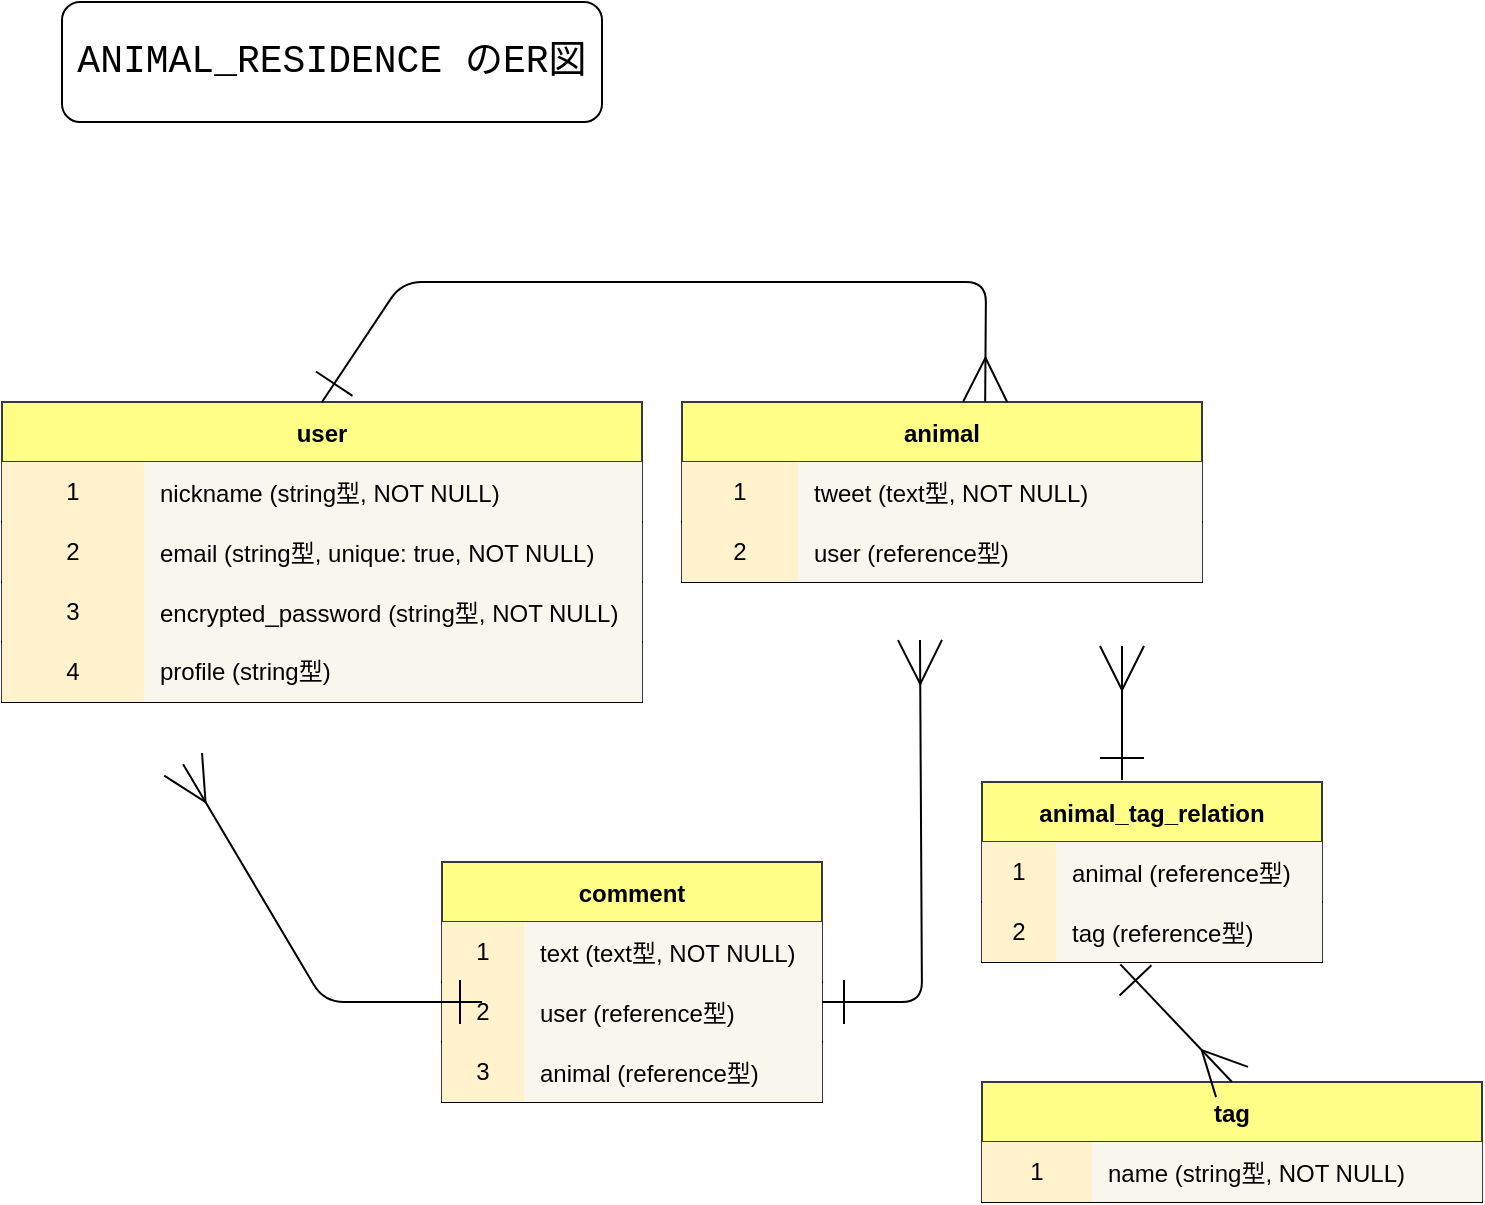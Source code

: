 <mxfile>
    <diagram id="jfAOW5W5N8LRlynulLhS" name="ページ1">
        <mxGraphModel dx="473" dy="455" grid="1" gridSize="10" guides="1" tooltips="1" connect="1" arrows="1" fold="1" page="1" pageScale="1" pageWidth="827" pageHeight="1169" math="0" shadow="0">
            <root>
                <mxCell id="0"/>
                <mxCell id="1" parent="0"/>
                <mxCell id="2" value="&lt;h3 style=&quot;font-family: &amp;#34;menlo&amp;#34; , &amp;#34;monaco&amp;#34; , &amp;#34;courier new&amp;#34; , monospace ; line-height: 18px&quot;&gt;&lt;font style=&quot;font-weight: normal ; font-size: 19px&quot;&gt;ANIMAL_RESIDENCE のER図&lt;/font&gt;&lt;/h3&gt;" style="rounded=1;whiteSpace=wrap;html=1;align=center;" vertex="1" parent="1">
                    <mxGeometry x="70" y="20" width="270" height="60" as="geometry"/>
                </mxCell>
                <mxCell id="3" value="user" style="shape=table;startSize=30;container=1;collapsible=0;childLayout=tableLayout;fixedRows=1;rowLines=0;fontStyle=1;align=center;strokeColor=#36393d;labelBackgroundColor=none;fillColor=#ffff88;" vertex="1" parent="1">
                    <mxGeometry x="40" y="220" width="320" height="150" as="geometry"/>
                </mxCell>
                <mxCell id="4" value="" style="shape=partialRectangle;html=1;whiteSpace=wrap;collapsible=0;dropTarget=0;pointerEvents=0;fillColor=none;top=0;left=0;bottom=1;right=0;points=[[0,0.5],[1,0.5]];portConstraint=eastwest;" vertex="1" parent="3">
                    <mxGeometry y="30" width="320" height="30" as="geometry"/>
                </mxCell>
                <mxCell id="5" value="1" style="shape=partialRectangle;html=1;whiteSpace=wrap;connectable=0;fillColor=#fff2cc;top=0;left=0;bottom=0;right=0;overflow=hidden;strokeColor=#d6b656;" vertex="1" parent="4">
                    <mxGeometry width="71" height="30" as="geometry"/>
                </mxCell>
                <mxCell id="6" value="&lt;div style=&quot;line-height: 18px&quot;&gt;nickname (string型, NOT NULL)&lt;/div&gt;" style="shape=partialRectangle;html=1;whiteSpace=wrap;connectable=0;fillColor=#f9f7ed;top=0;left=0;bottom=0;right=0;align=left;spacingLeft=6;overflow=hidden;strokeColor=#36393d;" vertex="1" parent="4">
                    <mxGeometry x="71" width="249" height="30" as="geometry"/>
                </mxCell>
                <mxCell id="13" value="" style="shape=partialRectangle;html=1;whiteSpace=wrap;collapsible=0;dropTarget=0;pointerEvents=0;fillColor=none;top=0;left=0;bottom=1;right=0;points=[[0,0.5],[1,0.5]];portConstraint=eastwest;" vertex="1" parent="3">
                    <mxGeometry y="60" width="320" height="30" as="geometry"/>
                </mxCell>
                <mxCell id="14" value="2" style="shape=partialRectangle;html=1;whiteSpace=wrap;connectable=0;fillColor=#fff2cc;top=0;left=0;bottom=0;right=0;overflow=hidden;strokeColor=#d6b656;" vertex="1" parent="13">
                    <mxGeometry width="71" height="30" as="geometry"/>
                </mxCell>
                <mxCell id="15" value="&lt;div style=&quot;line-height: 18px&quot;&gt;&lt;span style=&quot;text-align: center&quot;&gt;email (string型, unique: true,&amp;nbsp;NOT NULL)&lt;/span&gt;&lt;br&gt;&lt;/div&gt;" style="shape=partialRectangle;html=1;whiteSpace=wrap;connectable=0;fillColor=#f9f7ed;top=0;left=0;bottom=0;right=0;align=left;spacingLeft=6;overflow=hidden;strokeColor=#36393d;" vertex="1" parent="13">
                    <mxGeometry x="71" width="249" height="30" as="geometry"/>
                </mxCell>
                <mxCell id="26" value="" style="shape=partialRectangle;html=1;whiteSpace=wrap;collapsible=0;dropTarget=0;pointerEvents=0;fillColor=none;top=0;left=0;bottom=1;right=0;points=[[0,0.5],[1,0.5]];portConstraint=eastwest;" vertex="1" parent="3">
                    <mxGeometry y="90" width="320" height="30" as="geometry"/>
                </mxCell>
                <mxCell id="27" value="3" style="shape=partialRectangle;html=1;whiteSpace=wrap;connectable=0;fillColor=#fff2cc;top=0;left=0;bottom=0;right=0;overflow=hidden;strokeColor=#d6b656;" vertex="1" parent="26">
                    <mxGeometry width="71" height="30" as="geometry"/>
                </mxCell>
                <mxCell id="28" value="&lt;div style=&quot;line-height: 18px&quot;&gt;&lt;span style=&quot;text-align: center&quot;&gt;encrypted_password (string型, NOT NULL)&lt;/span&gt;&lt;br&gt;&lt;/div&gt;" style="shape=partialRectangle;html=1;whiteSpace=wrap;connectable=0;fillColor=#f9f7ed;top=0;left=0;bottom=0;right=0;align=left;spacingLeft=6;overflow=hidden;strokeColor=#36393d;" vertex="1" parent="26">
                    <mxGeometry x="71" width="249" height="30" as="geometry"/>
                </mxCell>
                <mxCell id="29" value="" style="shape=partialRectangle;html=1;whiteSpace=wrap;collapsible=0;dropTarget=0;pointerEvents=0;fillColor=none;top=0;left=0;bottom=1;right=0;points=[[0,0.5],[1,0.5]];portConstraint=eastwest;" vertex="1" parent="3">
                    <mxGeometry y="120" width="320" height="30" as="geometry"/>
                </mxCell>
                <mxCell id="30" value="4" style="shape=partialRectangle;html=1;whiteSpace=wrap;connectable=0;fillColor=#fff2cc;top=0;left=0;bottom=0;right=0;overflow=hidden;strokeColor=#d6b656;" vertex="1" parent="29">
                    <mxGeometry width="71" height="30" as="geometry"/>
                </mxCell>
                <mxCell id="31" value="&lt;div style=&quot;line-height: 18px&quot;&gt;&lt;/div&gt;&lt;span style=&quot;text-align: center&quot;&gt;profile (string型)&lt;/span&gt;" style="shape=partialRectangle;html=1;whiteSpace=wrap;connectable=0;fillColor=#f9f7ed;top=0;left=0;bottom=0;right=0;align=left;spacingLeft=6;overflow=hidden;strokeColor=#36393d;" vertex="1" parent="29">
                    <mxGeometry x="71" width="249" height="30" as="geometry"/>
                </mxCell>
                <mxCell id="43" value="animal" style="shape=table;startSize=30;container=1;collapsible=0;childLayout=tableLayout;fixedRows=1;rowLines=0;fontStyle=1;align=center;strokeColor=#36393d;labelBackgroundColor=none;fillColor=#ffff88;" vertex="1" parent="1">
                    <mxGeometry x="380" y="220" width="260" height="90" as="geometry"/>
                </mxCell>
                <mxCell id="44" value="" style="shape=partialRectangle;html=1;whiteSpace=wrap;collapsible=0;dropTarget=0;pointerEvents=0;fillColor=none;top=0;left=0;bottom=1;right=0;points=[[0,0.5],[1,0.5]];portConstraint=eastwest;" vertex="1" parent="43">
                    <mxGeometry y="30" width="260" height="30" as="geometry"/>
                </mxCell>
                <mxCell id="45" value="1" style="shape=partialRectangle;html=1;whiteSpace=wrap;connectable=0;fillColor=#fff2cc;top=0;left=0;bottom=0;right=0;overflow=hidden;strokeColor=#d6b656;" vertex="1" parent="44">
                    <mxGeometry width="58" height="30" as="geometry"/>
                </mxCell>
                <mxCell id="46" value="&lt;div style=&quot;line-height: 18px&quot;&gt;&lt;span style=&quot;text-align: center&quot;&gt;tweet (text型, NOT NULL)&lt;/span&gt;&lt;br&gt;&lt;/div&gt;" style="shape=partialRectangle;html=1;whiteSpace=wrap;connectable=0;fillColor=#f9f7ed;top=0;left=0;bottom=0;right=0;align=left;spacingLeft=6;overflow=hidden;strokeColor=#36393d;" vertex="1" parent="44">
                    <mxGeometry x="58" width="202" height="30" as="geometry"/>
                </mxCell>
                <mxCell id="80" value="" style="shape=partialRectangle;html=1;whiteSpace=wrap;collapsible=0;dropTarget=0;pointerEvents=0;fillColor=none;top=0;left=0;bottom=1;right=0;points=[[0,0.5],[1,0.5]];portConstraint=eastwest;" vertex="1" parent="43">
                    <mxGeometry y="60" width="260" height="30" as="geometry"/>
                </mxCell>
                <mxCell id="81" value="2" style="shape=partialRectangle;html=1;whiteSpace=wrap;connectable=0;fillColor=#fff2cc;top=0;left=0;bottom=0;right=0;overflow=hidden;strokeColor=#d6b656;" vertex="1" parent="80">
                    <mxGeometry width="58" height="30" as="geometry"/>
                </mxCell>
                <mxCell id="82" value="&lt;div style=&quot;line-height: 18px&quot;&gt;user (reference型)&lt;/div&gt;" style="shape=partialRectangle;html=1;whiteSpace=wrap;connectable=0;fillColor=#f9f7ed;top=0;left=0;bottom=0;right=0;align=left;spacingLeft=6;overflow=hidden;strokeColor=#36393d;" vertex="1" parent="80">
                    <mxGeometry x="58" width="202" height="30" as="geometry"/>
                </mxCell>
                <mxCell id="59" value="comment" style="shape=table;startSize=30;container=1;collapsible=0;childLayout=tableLayout;fixedRows=1;rowLines=0;fontStyle=1;align=center;strokeColor=#36393d;labelBackgroundColor=none;fillColor=#ffff88;" vertex="1" parent="1">
                    <mxGeometry x="260" y="450" width="190" height="120" as="geometry"/>
                </mxCell>
                <mxCell id="60" value="" style="shape=partialRectangle;html=1;whiteSpace=wrap;collapsible=0;dropTarget=0;pointerEvents=0;fillColor=none;top=0;left=0;bottom=1;right=0;points=[[0,0.5],[1,0.5]];portConstraint=eastwest;" vertex="1" parent="59">
                    <mxGeometry y="30" width="190" height="30" as="geometry"/>
                </mxCell>
                <mxCell id="61" value="1" style="shape=partialRectangle;html=1;whiteSpace=wrap;connectable=0;fillColor=#fff2cc;top=0;left=0;bottom=0;right=0;overflow=hidden;strokeColor=#d6b656;" vertex="1" parent="60">
                    <mxGeometry width="41" height="30" as="geometry"/>
                </mxCell>
                <mxCell id="62" value="&lt;div style=&quot;line-height: 18px&quot;&gt;&lt;span style=&quot;text-align: center&quot;&gt;text (text型, NOT NULL)&lt;/span&gt;&lt;br&gt;&lt;/div&gt;" style="shape=partialRectangle;html=1;whiteSpace=wrap;connectable=0;fillColor=#f9f7ed;top=0;left=0;bottom=0;right=0;align=left;spacingLeft=6;overflow=hidden;strokeColor=#36393d;" vertex="1" parent="60">
                    <mxGeometry x="41" width="149" height="30" as="geometry"/>
                </mxCell>
                <mxCell id="74" value="" style="shape=partialRectangle;html=1;whiteSpace=wrap;collapsible=0;dropTarget=0;pointerEvents=0;fillColor=none;top=0;left=0;bottom=1;right=0;points=[[0,0.5],[1,0.5]];portConstraint=eastwest;" vertex="1" parent="59">
                    <mxGeometry y="60" width="190" height="30" as="geometry"/>
                </mxCell>
                <mxCell id="75" value="2" style="shape=partialRectangle;html=1;whiteSpace=wrap;connectable=0;fillColor=#fff2cc;top=0;left=0;bottom=0;right=0;overflow=hidden;strokeColor=#d6b656;" vertex="1" parent="74">
                    <mxGeometry width="41" height="30" as="geometry"/>
                </mxCell>
                <mxCell id="76" value="&lt;div style=&quot;line-height: 18px&quot;&gt;user (reference型)&lt;/div&gt;" style="shape=partialRectangle;html=1;whiteSpace=wrap;connectable=0;fillColor=#f9f7ed;top=0;left=0;bottom=0;right=0;align=left;spacingLeft=6;overflow=hidden;strokeColor=#36393d;" vertex="1" parent="74">
                    <mxGeometry x="41" width="149" height="30" as="geometry"/>
                </mxCell>
                <mxCell id="77" value="" style="shape=partialRectangle;html=1;whiteSpace=wrap;collapsible=0;dropTarget=0;pointerEvents=0;fillColor=none;top=0;left=0;bottom=1;right=0;points=[[0,0.5],[1,0.5]];portConstraint=eastwest;" vertex="1" parent="59">
                    <mxGeometry y="90" width="190" height="30" as="geometry"/>
                </mxCell>
                <mxCell id="78" value="3" style="shape=partialRectangle;html=1;whiteSpace=wrap;connectable=0;fillColor=#fff2cc;top=0;left=0;bottom=0;right=0;overflow=hidden;strokeColor=#d6b656;" vertex="1" parent="77">
                    <mxGeometry width="41" height="30" as="geometry"/>
                </mxCell>
                <mxCell id="79" value="&lt;div style=&quot;line-height: 18px&quot;&gt;animal (reference型)&lt;/div&gt;" style="shape=partialRectangle;html=1;whiteSpace=wrap;connectable=0;fillColor=#f9f7ed;top=0;left=0;bottom=0;right=0;align=left;spacingLeft=6;overflow=hidden;strokeColor=#36393d;" vertex="1" parent="77">
                    <mxGeometry x="41" width="149" height="30" as="geometry"/>
                </mxCell>
                <mxCell id="66" value="animal_tag_relation" style="shape=table;startSize=30;container=1;collapsible=0;childLayout=tableLayout;fixedRows=1;rowLines=0;fontStyle=1;align=center;strokeColor=#36393d;labelBackgroundColor=none;fillColor=#ffff88;" vertex="1" parent="1">
                    <mxGeometry x="530" y="410" width="170" height="90" as="geometry"/>
                </mxCell>
                <mxCell id="67" value="" style="shape=partialRectangle;html=1;whiteSpace=wrap;collapsible=0;dropTarget=0;pointerEvents=0;fillColor=none;top=0;left=0;bottom=1;right=0;points=[[0,0.5],[1,0.5]];portConstraint=eastwest;" vertex="1" parent="66">
                    <mxGeometry y="30" width="170" height="30" as="geometry"/>
                </mxCell>
                <mxCell id="68" value="1" style="shape=partialRectangle;html=1;whiteSpace=wrap;connectable=0;fillColor=#fff2cc;top=0;left=0;bottom=0;right=0;overflow=hidden;strokeColor=#d6b656;" vertex="1" parent="67">
                    <mxGeometry width="37" height="30" as="geometry"/>
                </mxCell>
                <mxCell id="69" value="&lt;div style=&quot;line-height: 18px&quot;&gt;animal (reference型)&lt;/div&gt;" style="shape=partialRectangle;html=1;whiteSpace=wrap;connectable=0;fillColor=#f9f7ed;top=0;left=0;bottom=0;right=0;align=left;spacingLeft=6;overflow=hidden;strokeColor=#36393d;" vertex="1" parent="67">
                    <mxGeometry x="37" width="133" height="30" as="geometry"/>
                </mxCell>
                <mxCell id="87" value="" style="shape=partialRectangle;html=1;whiteSpace=wrap;collapsible=0;dropTarget=0;pointerEvents=0;fillColor=none;top=0;left=0;bottom=1;right=0;points=[[0,0.5],[1,0.5]];portConstraint=eastwest;" vertex="1" parent="66">
                    <mxGeometry y="60" width="170" height="30" as="geometry"/>
                </mxCell>
                <mxCell id="88" value="2" style="shape=partialRectangle;html=1;whiteSpace=wrap;connectable=0;fillColor=#fff2cc;top=0;left=0;bottom=0;right=0;overflow=hidden;strokeColor=#d6b656;" vertex="1" parent="87">
                    <mxGeometry width="37" height="30" as="geometry"/>
                </mxCell>
                <mxCell id="89" value="&lt;div style=&quot;line-height: 18px&quot;&gt;tag (reference型)&lt;/div&gt;" style="shape=partialRectangle;html=1;whiteSpace=wrap;connectable=0;fillColor=#f9f7ed;top=0;left=0;bottom=0;right=0;align=left;spacingLeft=6;overflow=hidden;strokeColor=#36393d;" vertex="1" parent="87">
                    <mxGeometry x="37" width="133" height="30" as="geometry"/>
                </mxCell>
                <mxCell id="90" value="tag" style="shape=table;startSize=30;container=1;collapsible=0;childLayout=tableLayout;fixedRows=1;rowLines=0;fontStyle=1;align=center;strokeColor=#36393d;labelBackgroundColor=none;fillColor=#ffff88;" vertex="1" parent="1">
                    <mxGeometry x="530" y="560" width="250" height="60" as="geometry"/>
                </mxCell>
                <mxCell id="91" value="" style="shape=partialRectangle;html=1;whiteSpace=wrap;collapsible=0;dropTarget=0;pointerEvents=0;fillColor=none;top=0;left=0;bottom=1;right=0;points=[[0,0.5],[1,0.5]];portConstraint=eastwest;" vertex="1" parent="90">
                    <mxGeometry y="30" width="250" height="30" as="geometry"/>
                </mxCell>
                <mxCell id="92" value="1" style="shape=partialRectangle;html=1;whiteSpace=wrap;connectable=0;fillColor=#fff2cc;top=0;left=0;bottom=0;right=0;overflow=hidden;strokeColor=#d6b656;" vertex="1" parent="91">
                    <mxGeometry width="55" height="30" as="geometry"/>
                </mxCell>
                <mxCell id="93" value="&lt;div style=&quot;line-height: 18px&quot;&gt;&lt;span style=&quot;text-align: center&quot;&gt;name (string型, NOT NULL)&lt;/span&gt;&lt;br&gt;&lt;/div&gt;" style="shape=partialRectangle;html=1;whiteSpace=wrap;connectable=0;fillColor=#f9f7ed;top=0;left=0;bottom=0;right=0;align=left;spacingLeft=6;overflow=hidden;strokeColor=#36393d;" vertex="1" parent="91">
                    <mxGeometry x="55" width="195" height="30" as="geometry"/>
                </mxCell>
                <mxCell id="100" value="" style="endArrow=ERmany;html=1;fontColor=#000000;entryX=0.583;entryY=-0.001;entryDx=0;entryDy=0;entryPerimeter=0;exitX=0.5;exitY=0;exitDx=0;exitDy=0;startArrow=ERone;startFill=0;endFill=0;strokeWidth=1;endSize=20;startSize=20;" edge="1" parent="1" source="3" target="43">
                    <mxGeometry width="50" height="50" relative="1" as="geometry">
                        <mxPoint x="310" y="360" as="sourcePoint"/>
                        <mxPoint x="360" y="310" as="targetPoint"/>
                        <Array as="points">
                            <mxPoint x="240" y="160"/>
                            <mxPoint x="532" y="160"/>
                        </Array>
                    </mxGeometry>
                </mxCell>
                <mxCell id="101" value="" style="endArrow=ERmany;html=1;fontColor=#000000;startSize=20;endSize=20;strokeWidth=1;startArrow=ERone;startFill=0;endFill=0;" edge="1" parent="1">
                    <mxGeometry width="50" height="50" relative="1" as="geometry">
                        <mxPoint x="600" y="409" as="sourcePoint"/>
                        <mxPoint x="600" y="342" as="targetPoint"/>
                    </mxGeometry>
                </mxCell>
                <mxCell id="102" value="" style="endArrow=ERone;html=1;fontColor=#000000;startSize=20;endSize=20;strokeWidth=1;exitX=0.5;exitY=0;exitDx=0;exitDy=0;entryX=0.407;entryY=1.039;entryDx=0;entryDy=0;entryPerimeter=0;startArrow=ERmany;startFill=0;endFill=0;" edge="1" parent="1" source="90" target="87">
                    <mxGeometry width="50" height="50" relative="1" as="geometry">
                        <mxPoint x="570" y="550" as="sourcePoint"/>
                        <mxPoint x="620" y="500" as="targetPoint"/>
                    </mxGeometry>
                </mxCell>
                <mxCell id="103" value="" style="endArrow=ERmany;html=1;fontColor=#000000;startSize=20;endSize=20;strokeWidth=1;startArrow=ERone;startFill=0;endFill=0;" edge="1" parent="1">
                    <mxGeometry width="50" height="50" relative="1" as="geometry">
                        <mxPoint x="450" y="520" as="sourcePoint"/>
                        <mxPoint x="499" y="339" as="targetPoint"/>
                        <Array as="points">
                            <mxPoint x="500" y="520"/>
                        </Array>
                    </mxGeometry>
                </mxCell>
                <mxCell id="104" value="" style="endArrow=ERmany;html=1;fontColor=#000000;startSize=20;endSize=20;strokeWidth=1;entryX=0.283;entryY=1.039;entryDx=0;entryDy=0;entryPerimeter=0;startArrow=ERone;startFill=0;endFill=0;" edge="1" parent="1">
                    <mxGeometry width="50" height="50" relative="1" as="geometry">
                        <mxPoint x="280" y="520" as="sourcePoint"/>
                        <mxPoint x="130.56" y="401.17" as="targetPoint"/>
                        <Array as="points">
                            <mxPoint x="201" y="520"/>
                        </Array>
                    </mxGeometry>
                </mxCell>
            </root>
        </mxGraphModel>
    </diagram>
</mxfile>